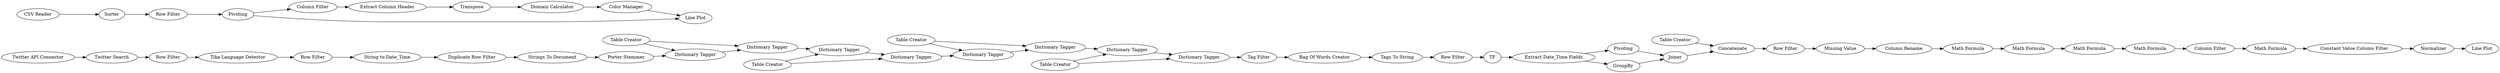 digraph {
	"5292038693380551004_11" [label="Dictionary Tagger"]
	"5292038693380551004_6" [label="Dictionary Tagger"]
	"-6756421096497676405_11" [label="Tags To String"]
	"-6756421096497676405_29" [label="Row Filter"]
	"5353262806710755078_503" [label="Duplicate Row Filter"]
	"-9089403587395714998_498" [label="Row Filter"]
	"-6756421096497676405_20" [label="Extract Date_Time Fields"]
	"5292038693380551004_14" [label="Dictionary Tagger"]
	"-9089403587395714998_6" [label=Pivoting]
	"-9089403587395714998_462" [label="Color Manager"]
	"-6756421096497676405_9" [label=TF]
	"-4165108208444369181_20" [label="Math Formula"]
	"5353262806710755078_500" [label="Tika Language Detector"]
	"5292038693380551004_4" [label="Dictionary Tagger"]
	"-6756421096497676405_23" [label="Table Creator"]
	"-6756421096497676405_24" [label=Concatenate]
	"-9089403587395714998_4" [label=Sorter]
	"-9089403587395714998_496" [label=Normalizer]
	"-9089403587395714998_508" [label="Domain Calculator"]
	"-2768921876572807278_8" [label="Bag Of Words Creator"]
	"-6756421096497676405_12" [label=Pivoting]
	"-9089403587395714998_8" [label="Column Filter"]
	"-6756421096497676405_16" [label="Missing Value"]
	"-4165108208444369181_508" [label="Constant Value Column Filter"]
	"-9089403587395714998_488" [label="Twitter Search"]
	"-4165108208444369181_18" [label="Math Formula"]
	"-9089403587395714998_499" [label="CSV Reader"]
	"-6756421096497676405_17" [label="Column Rename"]
	"5353262806710755078_479" [label="String to Date_Time"]
	"-4165108208444369181_24" [label="Math Formula"]
	"5292038693380551004_2" [label="Table Creator"]
	"-9089403587395714998_486" [label="Line Plot"]
	"-2768921876572807278_1" [label="Strings To Document"]
	"-9089403587395714998_507" [label="Twitter API Connector"]
	"-9089403587395714998_460" [label="Extract Column Header"]
	"-4165108208444369181_21" [label="Math Formula"]
	"-6756421096497676405_27" [label=Joiner]
	"-6756421096497676405_26" [label=GroupBy]
	"5292038693380551004_15" [label="Table Creator"]
	"5292038693380551004_12" [label="Table Creator"]
	"5292038693380551004_10" [label="Dictionary Tagger"]
	"5292038693380551004_9" [label="Dictionary Tagger"]
	"-9089403587395714998_451" [label=Transpose]
	"-6756421096497676405_25" [label="Row Filter"]
	"5292038693380551004_13" [label="Dictionary Tagger"]
	"-2768921876572807278_3" [label="Porter Stemmer"]
	"5353262806710755078_501" [label="Row Filter"]
	"-2768921876572807278_7" [label="Tag Filter"]
	"-4165108208444369181_22" [label="Column Filter"]
	"-4165108208444369181_19" [label="Math Formula"]
	"-9089403587395714998_461" [label="Line Plot"]
	"5292038693380551004_8" [label="Dictionary Tagger"]
	"5292038693380551004_7" [label="Table Creator"]
	"5353262806710755078_467" [label="Row Filter"]
	"-6756421096497676405_11" -> "-6756421096497676405_29"
	"5353262806710755078_503" -> "-2768921876572807278_1"
	"-4165108208444369181_508" -> "-9089403587395714998_496"
	"-6756421096497676405_24" -> "-6756421096497676405_25"
	"5292038693380551004_15" -> "5292038693380551004_13"
	"-6756421096497676405_9" -> "-6756421096497676405_20"
	"-6756421096497676405_16" -> "-6756421096497676405_17"
	"-4165108208444369181_22" -> "-4165108208444369181_24"
	"-9089403587395714998_6" -> "-9089403587395714998_461"
	"-9089403587395714998_460" -> "-9089403587395714998_451"
	"-2768921876572807278_3" -> "5292038693380551004_4"
	"5292038693380551004_14" -> "5292038693380551004_13"
	"5292038693380551004_13" -> "-2768921876572807278_7"
	"-9089403587395714998_508" -> "-9089403587395714998_462"
	"-6756421096497676405_12" -> "-6756421096497676405_27"
	"-6756421096497676405_27" -> "-6756421096497676405_24"
	"-9089403587395714998_462" -> "-9089403587395714998_461"
	"-9089403587395714998_488" -> "5353262806710755078_467"
	"-9089403587395714998_498" -> "-9089403587395714998_6"
	"-6756421096497676405_29" -> "-6756421096497676405_9"
	"5292038693380551004_15" -> "5292038693380551004_14"
	"5292038693380551004_9" -> "5292038693380551004_10"
	"5353262806710755078_467" -> "5353262806710755078_500"
	"-6756421096497676405_23" -> "-6756421096497676405_24"
	"5292038693380551004_2" -> "5292038693380551004_6"
	"5292038693380551004_7" -> "5292038693380551004_8"
	"5292038693380551004_11" -> "5292038693380551004_14"
	"5292038693380551004_4" -> "5292038693380551004_6"
	"-9089403587395714998_451" -> "-9089403587395714998_508"
	"5292038693380551004_12" -> "5292038693380551004_10"
	"-6756421096497676405_17" -> "-4165108208444369181_18"
	"-4165108208444369181_18" -> "-4165108208444369181_19"
	"-6756421096497676405_20" -> "-6756421096497676405_12"
	"5292038693380551004_12" -> "5292038693380551004_11"
	"-2768921876572807278_7" -> "-2768921876572807278_8"
	"-4165108208444369181_19" -> "-4165108208444369181_20"
	"5292038693380551004_7" -> "5292038693380551004_9"
	"-9089403587395714998_499" -> "-9089403587395714998_4"
	"5353262806710755078_479" -> "5353262806710755078_503"
	"-9089403587395714998_4" -> "-9089403587395714998_498"
	"-4165108208444369181_21" -> "-4165108208444369181_22"
	"-4165108208444369181_20" -> "-4165108208444369181_21"
	"-4165108208444369181_24" -> "-4165108208444369181_508"
	"-9089403587395714998_6" -> "-9089403587395714998_8"
	"5292038693380551004_8" -> "5292038693380551004_9"
	"-6756421096497676405_25" -> "-6756421096497676405_16"
	"-9089403587395714998_496" -> "-9089403587395714998_486"
	"-6756421096497676405_20" -> "-6756421096497676405_26"
	"5353262806710755078_501" -> "5353262806710755078_479"
	"5292038693380551004_2" -> "5292038693380551004_4"
	"5292038693380551004_10" -> "5292038693380551004_11"
	"-2768921876572807278_1" -> "-2768921876572807278_3"
	"5353262806710755078_500" -> "5353262806710755078_501"
	"5292038693380551004_6" -> "5292038693380551004_8"
	"-2768921876572807278_8" -> "-6756421096497676405_11"
	"-9089403587395714998_8" -> "-9089403587395714998_460"
	"-9089403587395714998_507" -> "-9089403587395714998_488"
	"-6756421096497676405_26" -> "-6756421096497676405_27"
	rankdir=LR
}
